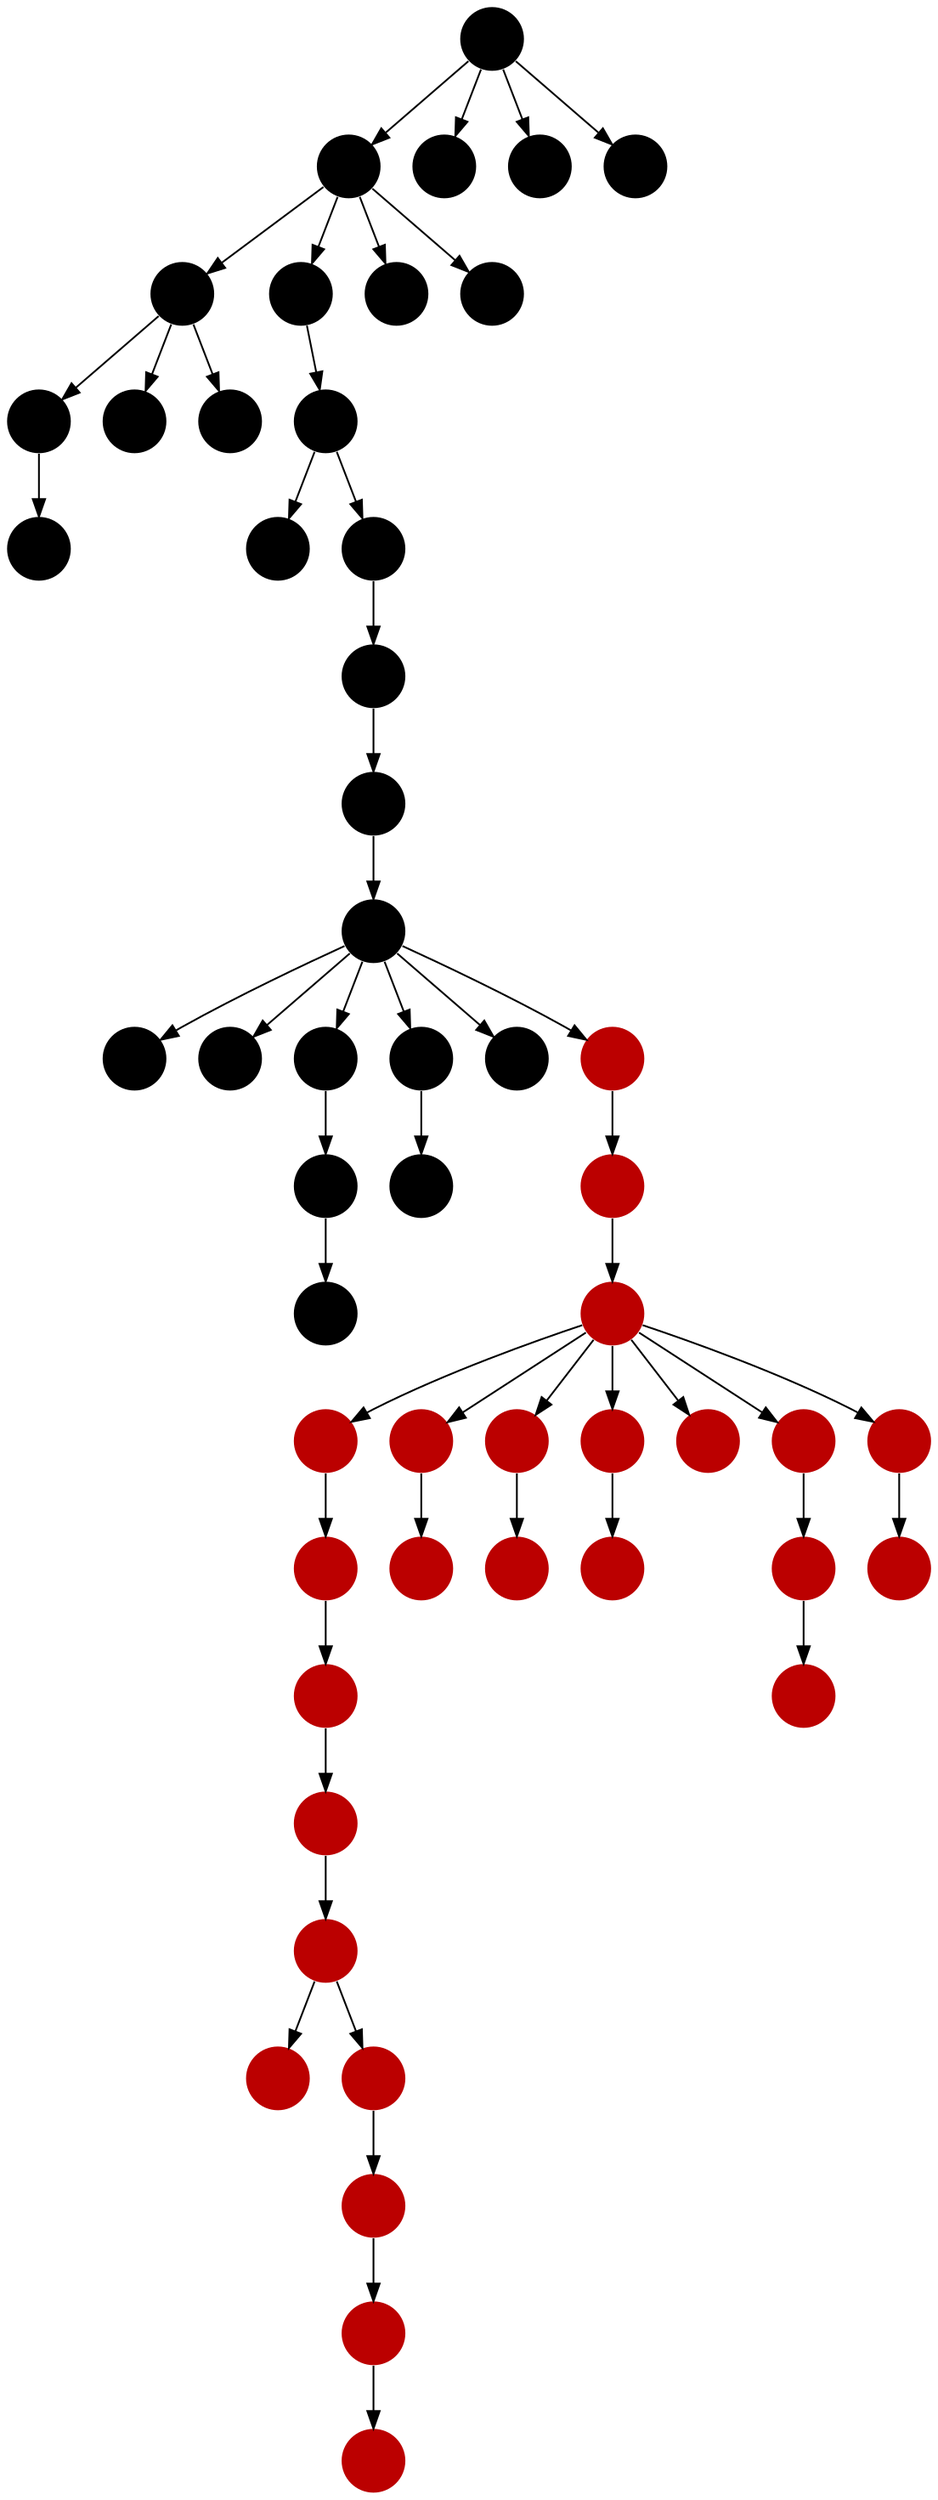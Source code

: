digraph{
0 [tooltip = "*", penwidth = 0, style = filled, fillcolor = "black", shape = circle, label = ""]
1 [tooltip = "*", penwidth = 0, style = filled, fillcolor = "black", shape = circle, label = ""]
2 [tooltip = "*", penwidth = 0, style = filled, fillcolor = "black", shape = circle, label = ""]
3 [tooltip = "*", penwidth = 0, style = filled, fillcolor = "black", shape = circle, label = ""]
4 [tooltip = "*", penwidth = 0, style = filled, fillcolor = "black", shape = circle, label = ""]
5 [tooltip = "*", penwidth = 0, style = filled, fillcolor = "black", shape = circle, label = ""]
6 [tooltip = "*", penwidth = 0, style = filled, fillcolor = "black", shape = circle, label = ""]
7 [tooltip = "*", penwidth = 0, style = filled, fillcolor = "black", shape = circle, label = ""]
8 [tooltip = "*", penwidth = 0, style = filled, fillcolor = "black", shape = circle, label = ""]
9 [tooltip = "W", penwidth = 0, style = filled, fillcolor = "#bb0000", shape = circle, label = ""]
10 [tooltip = "W", penwidth = 0, style = filled, fillcolor = "#bb0000", shape = circle, label = ""]
11 [tooltip = "W", penwidth = 0, style = filled, fillcolor = "#bb0000", shape = circle, label = ""]
12 [tooltip = "W", penwidth = 0, style = filled, fillcolor = "#bb0000", shape = circle, label = ""]
13 [tooltip = "W", penwidth = 0, style = filled, fillcolor = "#bb0000", shape = circle, label = ""]
14 [tooltip = "W", penwidth = 0, style = filled, fillcolor = "#bb0000", shape = circle, label = ""]
15 [tooltip = "W", penwidth = 0, style = filled, fillcolor = "#bb0000", shape = circle, label = ""]
16 [tooltip = "W", penwidth = 0, style = filled, fillcolor = "#bb0000", shape = circle, label = ""]
17 [tooltip = "*", penwidth = 0, style = filled, fillcolor = "black", shape = circle, label = ""]
18 [tooltip = "*", penwidth = 0, style = filled, fillcolor = "black", shape = circle, label = ""]
19 [tooltip = "*", penwidth = 0, style = filled, fillcolor = "black", shape = circle, label = ""]
20 [tooltip = "*", penwidth = 0, style = filled, fillcolor = "black", shape = circle, label = ""]
21 [tooltip = "*", penwidth = 0, style = filled, fillcolor = "black", shape = circle, label = ""]
22 [tooltip = "*", penwidth = 0, style = filled, fillcolor = "black", shape = circle, label = ""]
23 [tooltip = "*", penwidth = 0, style = filled, fillcolor = "black", shape = circle, label = ""]
24 [tooltip = "*", penwidth = 0, style = filled, fillcolor = "black", shape = circle, label = ""]
25 [tooltip = "*", penwidth = 0, style = filled, fillcolor = "black", shape = circle, label = ""]
26 [tooltip = "W", penwidth = 0, style = filled, fillcolor = "#bb0000", shape = circle, label = ""]
27 [tooltip = "W", penwidth = 0, style = filled, fillcolor = "#bb0000", shape = circle, label = ""]
28 [tooltip = "W", penwidth = 0, style = filled, fillcolor = "#bb0000", shape = circle, label = ""]
29 [tooltip = "W", penwidth = 0, style = filled, fillcolor = "#bb0000", shape = circle, label = ""]
30 [tooltip = "W", penwidth = 0, style = filled, fillcolor = "#bb0000", shape = circle, label = ""]
31 [tooltip = "W", penwidth = 0, style = filled, fillcolor = "#bb0000", shape = circle, label = ""]
32 [tooltip = "W", penwidth = 0, style = filled, fillcolor = "#bb0000", shape = circle, label = ""]
33 [tooltip = "W", penwidth = 0, style = filled, fillcolor = "#bb0000", shape = circle, label = ""]
34 [tooltip = "W", penwidth = 0, style = filled, fillcolor = "#bb0000", shape = circle, label = ""]
35 [tooltip = "W", penwidth = 0, style = filled, fillcolor = "#bb0000", shape = circle, label = ""]
36 [tooltip = "*", penwidth = 0, style = filled, fillcolor = "black", shape = circle, label = ""]
37 [tooltip = "*", penwidth = 0, style = filled, fillcolor = "black", shape = circle, label = ""]
38 [tooltip = "*", penwidth = 0, style = filled, fillcolor = "black", shape = circle, label = ""]
39 [tooltip = "W", penwidth = 0, style = filled, fillcolor = "#bb0000", shape = circle, label = ""]
40 [tooltip = "W", penwidth = 0, style = filled, fillcolor = "#bb0000", shape = circle, label = ""]
41 [tooltip = "W", penwidth = 0, style = filled, fillcolor = "#bb0000", shape = circle, label = ""]
42 [tooltip = "*", penwidth = 0, style = filled, fillcolor = "black", shape = circle, label = ""]
43 [tooltip = "*", penwidth = 0, style = filled, fillcolor = "black", shape = circle, label = ""]
44 [tooltip = "*", penwidth = 0, style = filled, fillcolor = "black", shape = circle, label = ""]
45 [tooltip = "*", penwidth = 0, style = filled, fillcolor = "black", shape = circle, label = ""]
46 [tooltip = "*", penwidth = 0, style = filled, fillcolor = "black", shape = circle, label = ""]
47 [tooltip = "*", penwidth = 0, style = filled, fillcolor = "black", shape = circle, label = ""]
48 [tooltip = "W", penwidth = 0, style = filled, fillcolor = "#bb0000", shape = circle, label = ""]
49 [tooltip = "W", penwidth = 0, style = filled, fillcolor = "#bb0000", shape = circle, label = ""]
50 [tooltip = "W", penwidth = 0, style = filled, fillcolor = "#bb0000", shape = circle, label = ""]
51 [tooltip = "W", penwidth = 0, style = filled, fillcolor = "#bb0000", shape = circle, label = ""]
36 -> 42
15 -> 13
18 -> 44
14 -> 30
36 -> 37
39 -> 15
13 -> 26
40 -> 41
0 -> 1
6 -> 2
18 -> 19
4 -> 22
23 -> 45
29 -> 27
18 -> 23
36 -> 8
15 -> 35
36 -> 47
6 -> 3
15 -> 11
35 -> 50
8 -> 6
18 -> 20
22 -> 21
32 -> 33
14 -> 28
12 -> 14
15 -> 34
4 -> 5
15 -> 32
6 -> 0
8 -> 46
9 -> 10
50 -> 51
30 -> 29
8 -> 7
27 -> 31
48 -> 39
16 -> 12
17 -> 18
45 -> 38
18 -> 25
18 -> 48
10 -> 16
25 -> 24
7 -> 4
15 -> 40
15 -> 9
21 -> 17
11 -> 49
8 -> 43
}